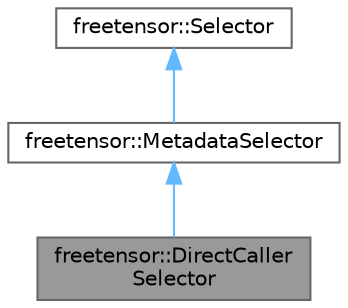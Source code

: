 digraph "freetensor::DirectCallerSelector"
{
 // LATEX_PDF_SIZE
  bgcolor="transparent";
  edge [fontname=Helvetica,fontsize=10,labelfontname=Helvetica,labelfontsize=10];
  node [fontname=Helvetica,fontsize=10,shape=box,height=0.2,width=0.4];
  Node1 [label="freetensor::DirectCaller\lSelector",height=0.2,width=0.4,color="gray40", fillcolor="grey60", style="filled", fontcolor="black",tooltip=" "];
  Node2 -> Node1 [dir="back",color="steelblue1",style="solid"];
  Node2 [label="freetensor::MetadataSelector",height=0.2,width=0.4,color="gray40", fillcolor="white", style="filled",URL="$classfreetensor_1_1MetadataSelector.html",tooltip=" "];
  Node3 -> Node2 [dir="back",color="steelblue1",style="solid"];
  Node3 [label="freetensor::Selector",height=0.2,width=0.4,color="gray40", fillcolor="white", style="filled",URL="$classfreetensor_1_1Selector.html",tooltip=" "];
}
